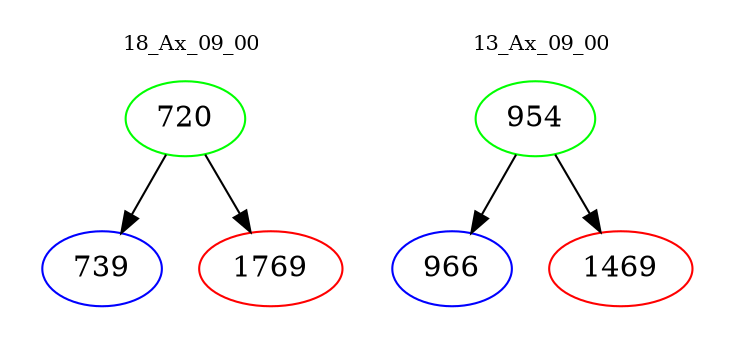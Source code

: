 digraph{
subgraph cluster_0 {
color = white
label = "18_Ax_09_00";
fontsize=10;
T0_720 [label="720", color="green"]
T0_720 -> T0_739 [color="black"]
T0_739 [label="739", color="blue"]
T0_720 -> T0_1769 [color="black"]
T0_1769 [label="1769", color="red"]
}
subgraph cluster_1 {
color = white
label = "13_Ax_09_00";
fontsize=10;
T1_954 [label="954", color="green"]
T1_954 -> T1_966 [color="black"]
T1_966 [label="966", color="blue"]
T1_954 -> T1_1469 [color="black"]
T1_1469 [label="1469", color="red"]
}
}
